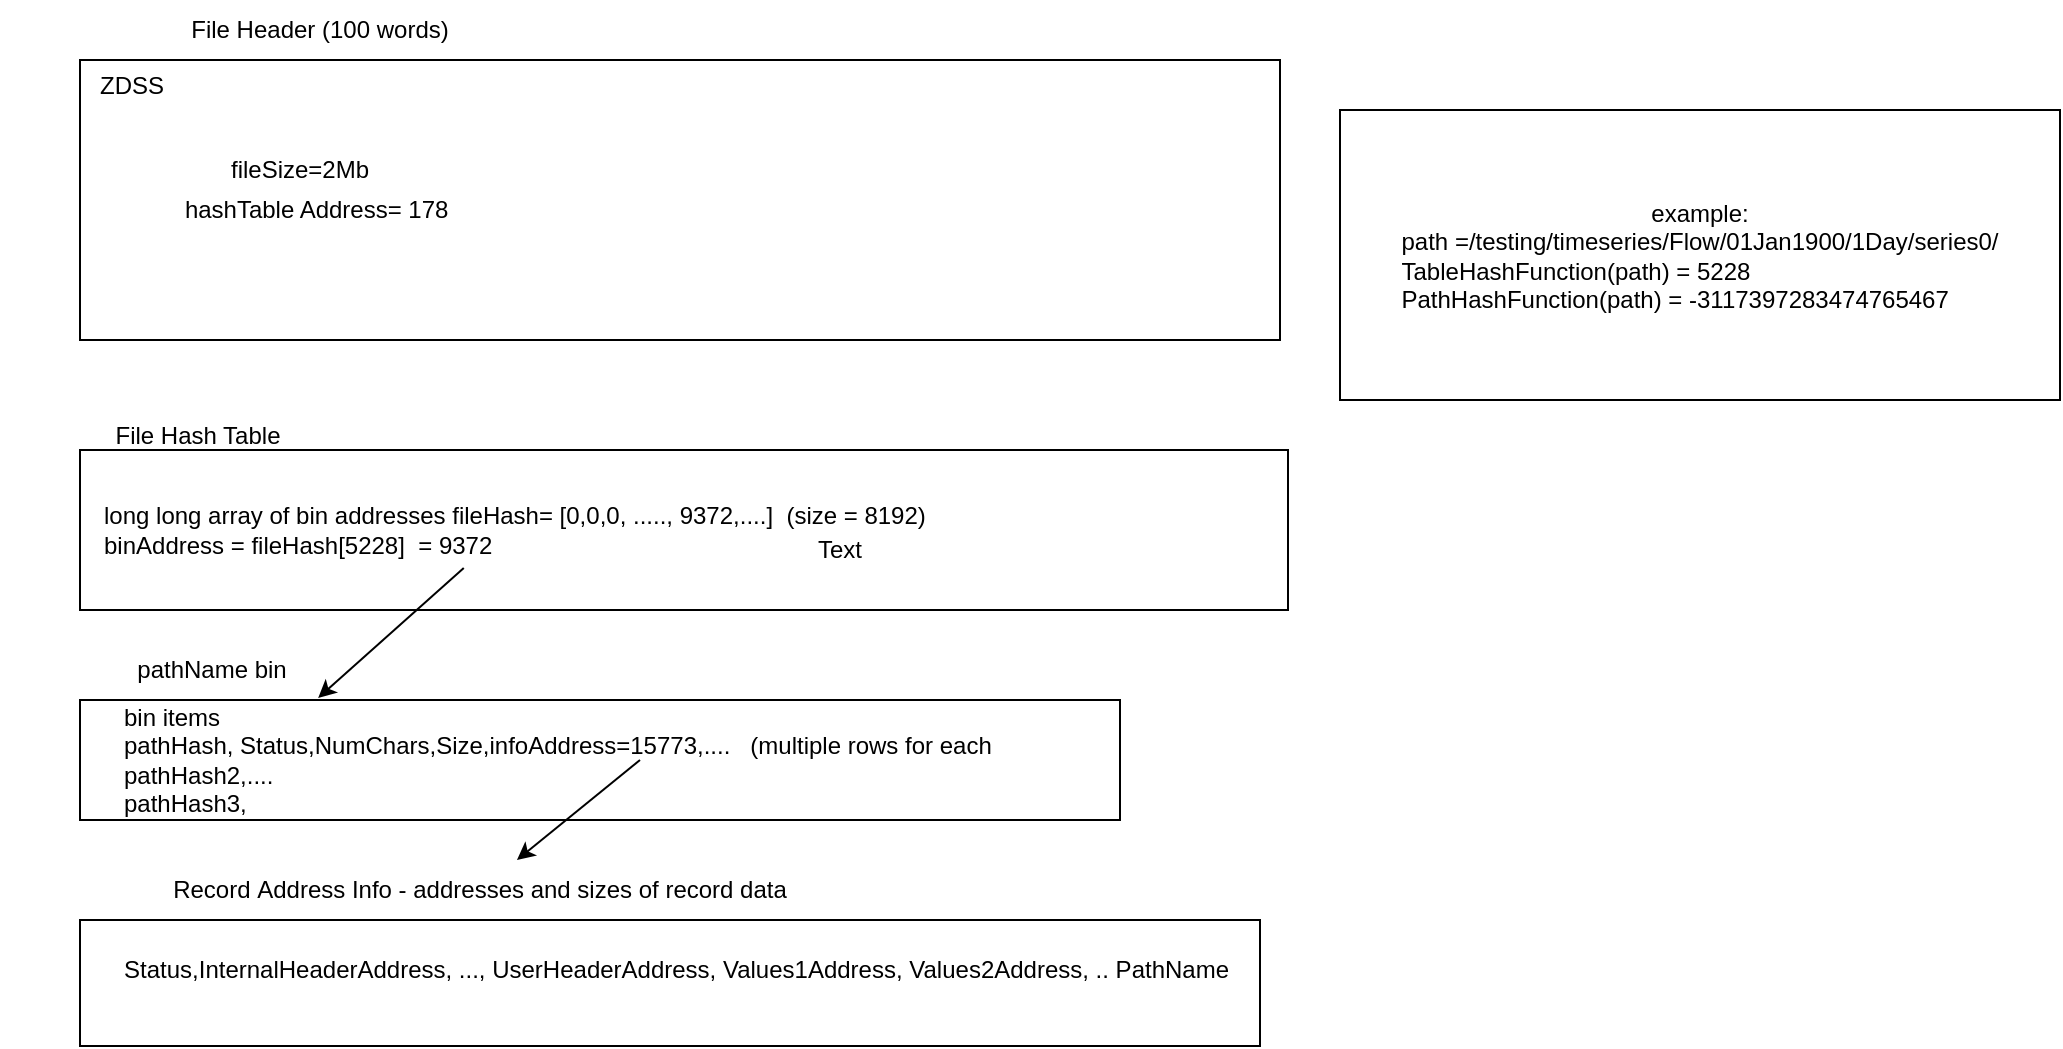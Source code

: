 <mxfile version="17.4.6" type="github">
  <diagram id="mkHApkB3Jk-5v1ILW662" name="Page-1">
    <mxGraphModel dx="1422" dy="762" grid="1" gridSize="10" guides="1" tooltips="1" connect="1" arrows="1" fold="1" page="1" pageScale="1" pageWidth="850" pageHeight="1100" math="0" shadow="0">
      <root>
        <mxCell id="0" />
        <mxCell id="1" parent="0" />
        <mxCell id="oVZjPZo_PoNDLTfFsXeY-1" value="" style="rounded=0;whiteSpace=wrap;html=1;" vertex="1" parent="1">
          <mxGeometry x="40" y="40" width="600" height="140" as="geometry" />
        </mxCell>
        <mxCell id="oVZjPZo_PoNDLTfFsXeY-2" value="File Header (100 words)" style="text;html=1;strokeColor=none;fillColor=none;align=center;verticalAlign=middle;whiteSpace=wrap;rounded=0;" vertex="1" parent="1">
          <mxGeometry x="90" y="10" width="140" height="30" as="geometry" />
        </mxCell>
        <mxCell id="oVZjPZo_PoNDLTfFsXeY-3" value="ZDSS" style="text;html=1;strokeColor=none;fillColor=none;align=center;verticalAlign=middle;whiteSpace=wrap;rounded=0;" vertex="1" parent="1">
          <mxGeometry x="36" y="38" width="60" height="30" as="geometry" />
        </mxCell>
        <mxCell id="oVZjPZo_PoNDLTfFsXeY-4" value="fileSize=2Mb" style="text;html=1;strokeColor=none;fillColor=none;align=center;verticalAlign=middle;whiteSpace=wrap;rounded=0;" vertex="1" parent="1">
          <mxGeometry x="120" y="80" width="60" height="30" as="geometry" />
        </mxCell>
        <mxCell id="oVZjPZo_PoNDLTfFsXeY-5" value="hashTable Address=&amp;nbsp;178&amp;nbsp;" style="text;html=1;strokeColor=none;fillColor=none;align=center;verticalAlign=middle;whiteSpace=wrap;rounded=0;" vertex="1" parent="1">
          <mxGeometry y="100" width="320" height="30" as="geometry" />
        </mxCell>
        <mxCell id="oVZjPZo_PoNDLTfFsXeY-6" value="" style="rounded=0;whiteSpace=wrap;html=1;" vertex="1" parent="1">
          <mxGeometry x="40" y="235" width="604" height="80" as="geometry" />
        </mxCell>
        <mxCell id="oVZjPZo_PoNDLTfFsXeY-7" value="Record&amp;nbsp;Address Info - addresses and sizes of record data" style="text;html=1;strokeColor=none;fillColor=none;align=center;verticalAlign=middle;whiteSpace=wrap;rounded=0;" vertex="1" parent="1">
          <mxGeometry x="40" y="440" width="400" height="30" as="geometry" />
        </mxCell>
        <mxCell id="oVZjPZo_PoNDLTfFsXeY-8" value="long long array of bin addresses fileHash= [0,0,0, ....., 9372,....]&amp;nbsp; (size = 8192)&lt;br&gt;binAddress = fileHash[5228]&amp;nbsp; =&amp;nbsp;9372" style="text;html=1;strokeColor=none;fillColor=none;align=left;verticalAlign=middle;whiteSpace=wrap;rounded=0;" vertex="1" parent="1">
          <mxGeometry x="50" y="260" width="470" height="30" as="geometry" />
        </mxCell>
        <mxCell id="oVZjPZo_PoNDLTfFsXeY-11" value="" style="rounded=0;whiteSpace=wrap;html=1;align=left;" vertex="1" parent="1">
          <mxGeometry x="40" y="360" width="520" height="60" as="geometry" />
        </mxCell>
        <mxCell id="oVZjPZo_PoNDLTfFsXeY-9" value="bin items&lt;br&gt;pathHash, Status,NumChars,Size,infoAddress=15773,....&amp;nbsp; &amp;nbsp;(multiple rows for each pathHash2,....&lt;br&gt;pathHash3," style="text;html=1;strokeColor=none;fillColor=none;align=left;verticalAlign=middle;whiteSpace=wrap;rounded=0;" vertex="1" parent="1">
          <mxGeometry x="60" y="370" width="450" height="40" as="geometry" />
        </mxCell>
        <mxCell id="oVZjPZo_PoNDLTfFsXeY-12" value="example:&lt;br&gt;&lt;div&gt;path =/testing/timeseries/Flow/01Jan1900/1Day/series0/&lt;/div&gt;&lt;div style=&quot;text-align: left&quot;&gt;TableHashFunction(path) = 5228&lt;/div&gt;&lt;div style=&quot;text-align: left&quot;&gt;PathHashFunction(path) = -3117397283474765467&lt;br&gt;&lt;/div&gt;" style="rounded=0;whiteSpace=wrap;html=1;" vertex="1" parent="1">
          <mxGeometry x="670" y="65" width="360" height="145" as="geometry" />
        </mxCell>
        <mxCell id="oVZjPZo_PoNDLTfFsXeY-13" value="pathName bin" style="text;html=1;strokeColor=none;fillColor=none;align=center;verticalAlign=middle;whiteSpace=wrap;rounded=0;" vertex="1" parent="1">
          <mxGeometry x="36" y="330" width="140" height="30" as="geometry" />
        </mxCell>
        <mxCell id="oVZjPZo_PoNDLTfFsXeY-14" value="Text" style="text;html=1;strokeColor=none;fillColor=none;align=center;verticalAlign=middle;whiteSpace=wrap;rounded=0;" vertex="1" parent="1">
          <mxGeometry x="390" y="270" width="60" height="30" as="geometry" />
        </mxCell>
        <mxCell id="oVZjPZo_PoNDLTfFsXeY-16" value="" style="rounded=0;whiteSpace=wrap;html=1;" vertex="1" parent="1">
          <mxGeometry x="40" y="470" width="590" height="63" as="geometry" />
        </mxCell>
        <mxCell id="oVZjPZo_PoNDLTfFsXeY-18" value="File Hash Table" style="text;html=1;strokeColor=none;fillColor=none;align=center;verticalAlign=middle;whiteSpace=wrap;rounded=0;" vertex="1" parent="1">
          <mxGeometry x="29" y="213" width="140" height="30" as="geometry" />
        </mxCell>
        <mxCell id="oVZjPZo_PoNDLTfFsXeY-19" value="" style="endArrow=classic;html=1;rounded=0;entryX=0.879;entryY=0.967;entryDx=0;entryDy=0;exitX=0.387;exitY=1.133;exitDx=0;exitDy=0;exitPerimeter=0;entryPerimeter=0;" edge="1" parent="1" source="oVZjPZo_PoNDLTfFsXeY-8" target="oVZjPZo_PoNDLTfFsXeY-13">
          <mxGeometry width="50" height="50" relative="1" as="geometry">
            <mxPoint x="400" y="290" as="sourcePoint" />
            <mxPoint x="450" y="240" as="targetPoint" />
          </mxGeometry>
        </mxCell>
        <mxCell id="oVZjPZo_PoNDLTfFsXeY-20" value="" style="endArrow=classic;html=1;rounded=0;exitX=0.387;exitY=1.133;exitDx=0;exitDy=0;exitPerimeter=0;" edge="1" parent="1" target="oVZjPZo_PoNDLTfFsXeY-7">
          <mxGeometry width="50" height="50" relative="1" as="geometry">
            <mxPoint x="320.0" y="390" as="sourcePoint" />
            <mxPoint x="247.17" y="455.02" as="targetPoint" />
          </mxGeometry>
        </mxCell>
        <mxCell id="oVZjPZo_PoNDLTfFsXeY-21" value="Status,InternalHeaderAddress, ..., UserHeaderAddress,&amp;nbsp;Values1Address,&amp;nbsp;Values2Address, .. PathName" style="text;html=1;strokeColor=none;fillColor=none;align=left;verticalAlign=middle;whiteSpace=wrap;rounded=0;" vertex="1" parent="1">
          <mxGeometry x="60" y="480" width="580" height="30" as="geometry" />
        </mxCell>
      </root>
    </mxGraphModel>
  </diagram>
</mxfile>
